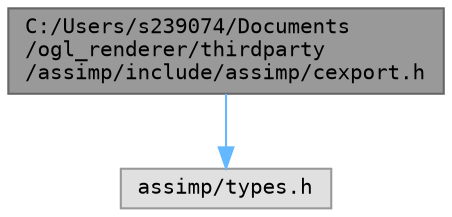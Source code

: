 digraph "C:/Users/s239074/Documents/ogl_renderer/thirdparty/assimp/include/assimp/cexport.h"
{
 // LATEX_PDF_SIZE
  bgcolor="transparent";
  edge [fontname=Terminal,fontsize=10,labelfontname=Helvetica,labelfontsize=10];
  node [fontname=Terminal,fontsize=10,shape=box,height=0.2,width=0.4];
  Node1 [label="C:/Users/s239074/Documents\l/ogl_renderer/thirdparty\l/assimp/include/assimp/cexport.h",height=0.2,width=0.4,color="gray40", fillcolor="grey60", style="filled", fontcolor="black",tooltip="Defines the C-API for the Assimp export interface."];
  Node1 -> Node2 [color="steelblue1",style="solid"];
  Node2 [label="assimp/types.h",height=0.2,width=0.4,color="grey60", fillcolor="#E0E0E0", style="filled",tooltip=" "];
}
